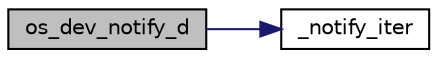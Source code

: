 digraph "os_dev_notify_d"
{
 // LATEX_PDF_SIZE
  bgcolor="transparent";
  edge [fontname="Helvetica",fontsize="10",labelfontname="Helvetica",labelfontsize="10"];
  node [fontname="Helvetica",fontsize="10",shape=record];
  rankdir="LR";
  Node1 [label="os_dev_notify_d",height=0.2,width=0.4,color="black", fillcolor="grey75", style="filled", fontcolor="black",tooltip="os_dev_notify with custom notification durations."];
  Node1 -> Node2 [color="midnightblue",fontsize="10",style="solid",fontname="Helvetica"];
  Node2 [label="_notify_iter",height=0.2,width=0.4,color="black",URL="$dev_8c.html#afc0885a283c49cd1c0fc66e7c0ba82d5",tooltip=" "];
}
